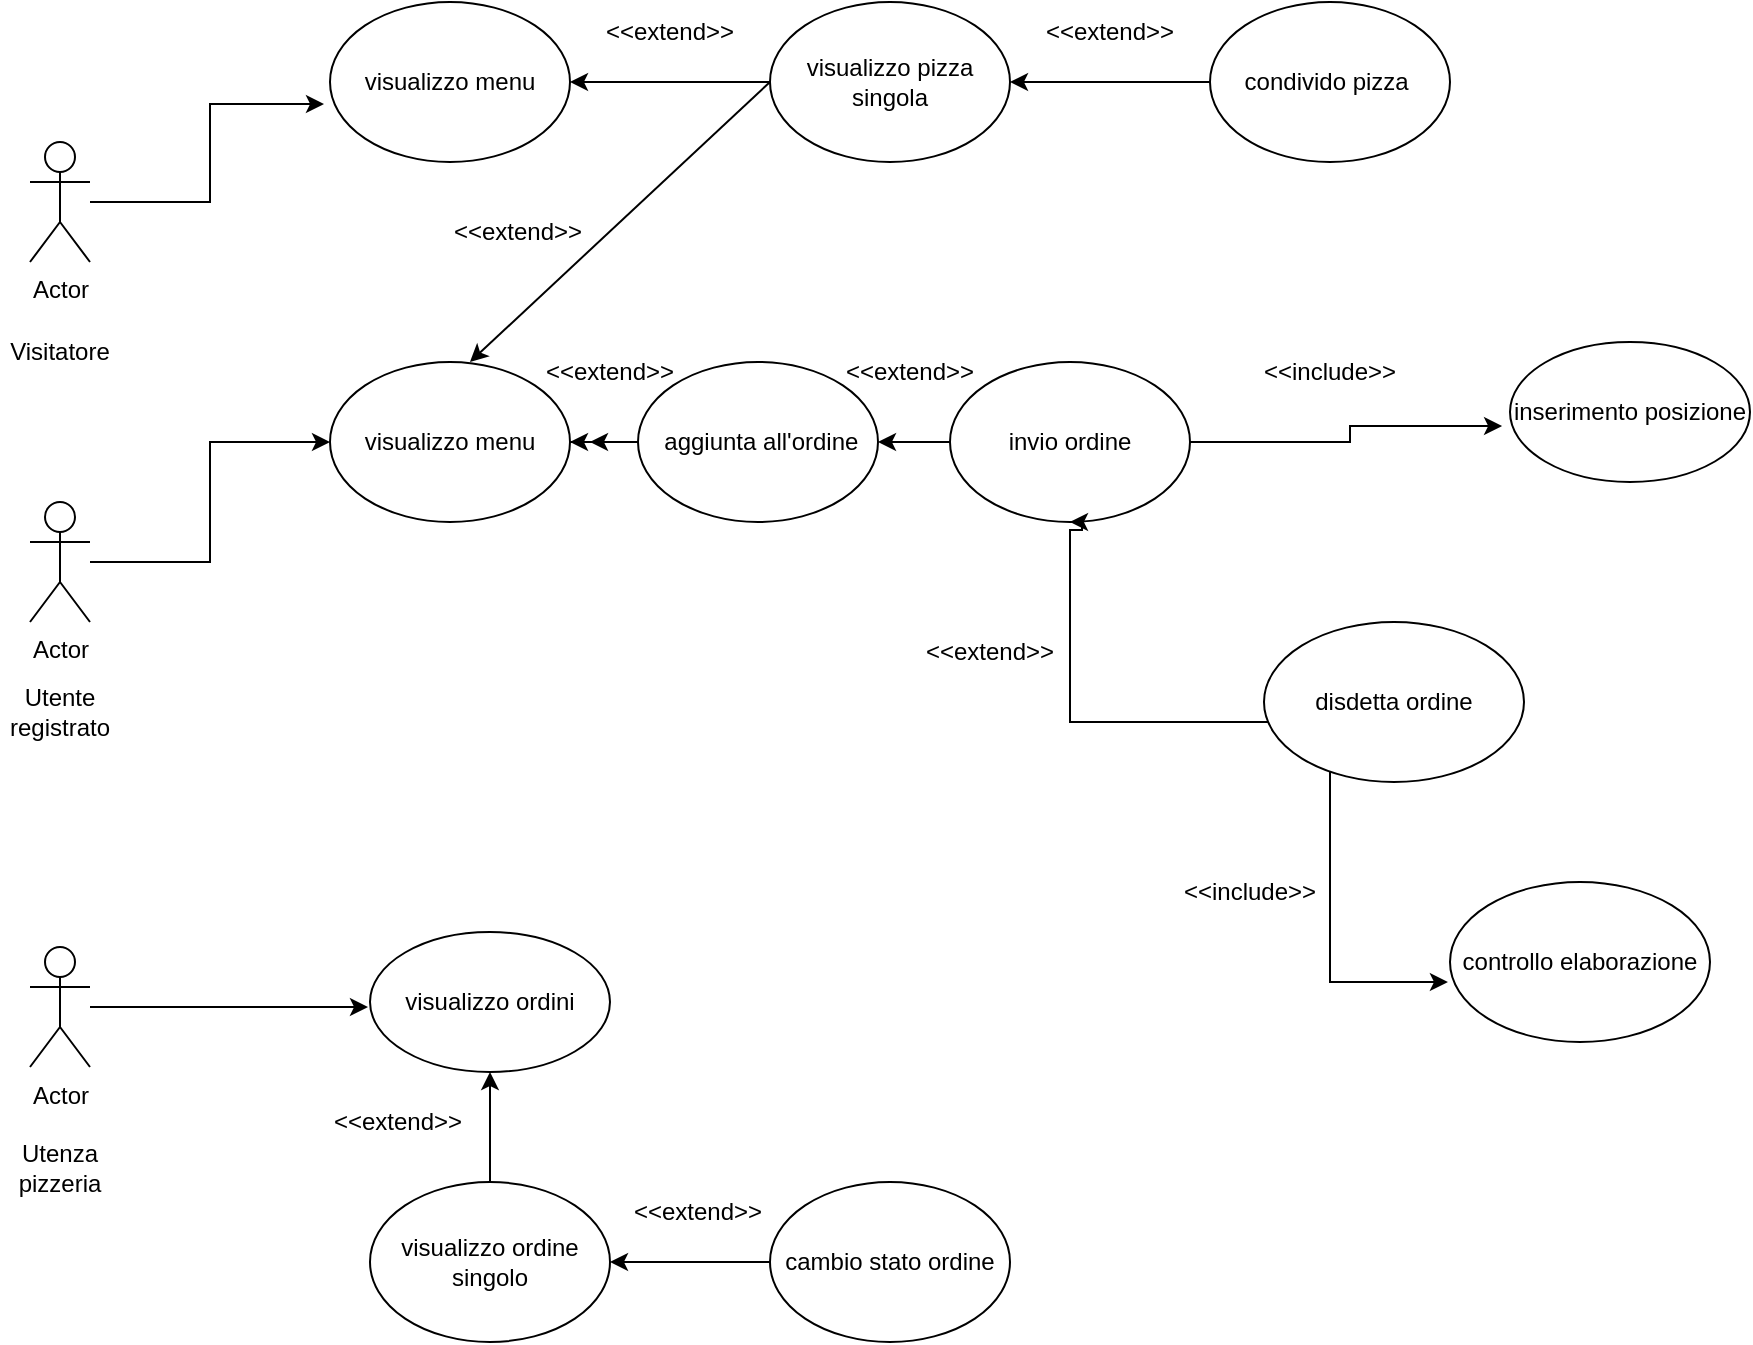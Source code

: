 <mxfile version="17.3.0" type="device"><diagram id="aEVShQzoaq8Jo0g6-nZq" name="Page-1"><mxGraphModel dx="1662" dy="762" grid="1" gridSize="10" guides="1" tooltips="1" connect="1" arrows="1" fold="1" page="1" pageScale="1" pageWidth="827" pageHeight="1169" math="0" shadow="0"><root><mxCell id="0"/><mxCell id="1" parent="0"/><mxCell id="P2emmKZM9mWbL7NzvQLk-14" style="edgeStyle=orthogonalEdgeStyle;rounded=0;orthogonalLoop=1;jettySize=auto;html=1;entryX=-0.025;entryY=0.638;entryDx=0;entryDy=0;entryPerimeter=0;" parent="1" source="P2emmKZM9mWbL7NzvQLk-1" target="P2emmKZM9mWbL7NzvQLk-6" edge="1"><mxGeometry relative="1" as="geometry"/></mxCell><mxCell id="P2emmKZM9mWbL7NzvQLk-1" value="Actor" style="shape=umlActor;verticalLabelPosition=bottom;verticalAlign=top;outlineConnect=0;html=1;" parent="1" vertex="1"><mxGeometry x="140" y="110" width="30" height="60" as="geometry"/></mxCell><mxCell id="P2emmKZM9mWbL7NzvQLk-22" style="edgeStyle=orthogonalEdgeStyle;rounded=0;orthogonalLoop=1;jettySize=auto;html=1;entryX=0;entryY=0.5;entryDx=0;entryDy=0;" parent="1" source="P2emmKZM9mWbL7NzvQLk-2" target="P2emmKZM9mWbL7NzvQLk-19" edge="1"><mxGeometry relative="1" as="geometry"/></mxCell><mxCell id="P2emmKZM9mWbL7NzvQLk-2" value="Actor" style="shape=umlActor;verticalLabelPosition=bottom;verticalAlign=top;html=1;outlineConnect=0;" parent="1" vertex="1"><mxGeometry x="140" y="290" width="30" height="60" as="geometry"/></mxCell><mxCell id="P2emmKZM9mWbL7NzvQLk-6" value="visualizzo menu" style="ellipse;whiteSpace=wrap;html=1;" parent="1" vertex="1"><mxGeometry x="290" y="40" width="120" height="80" as="geometry"/></mxCell><mxCell id="P2emmKZM9mWbL7NzvQLk-12" style="edgeStyle=orthogonalEdgeStyle;rounded=0;orthogonalLoop=1;jettySize=auto;html=1;entryX=1;entryY=0.5;entryDx=0;entryDy=0;" parent="1" source="P2emmKZM9mWbL7NzvQLk-7" target="P2emmKZM9mWbL7NzvQLk-6" edge="1"><mxGeometry relative="1" as="geometry"/></mxCell><mxCell id="P2emmKZM9mWbL7NzvQLk-7" value="visualizzo pizza singola" style="ellipse;whiteSpace=wrap;html=1;" parent="1" vertex="1"><mxGeometry x="510" y="40" width="120" height="80" as="geometry"/></mxCell><mxCell id="P2emmKZM9mWbL7NzvQLk-17" style="edgeStyle=orthogonalEdgeStyle;rounded=0;orthogonalLoop=1;jettySize=auto;html=1;entryX=-0.033;entryY=0.6;entryDx=0;entryDy=0;entryPerimeter=0;" parent="1" source="P2emmKZM9mWbL7NzvQLk-8" target="P2emmKZM9mWbL7NzvQLk-15" edge="1"><mxGeometry relative="1" as="geometry"/></mxCell><mxCell id="P2emmKZM9mWbL7NzvQLk-52" value="" style="edgeStyle=orthogonalEdgeStyle;rounded=0;orthogonalLoop=1;jettySize=auto;html=1;" parent="1" source="P2emmKZM9mWbL7NzvQLk-8" target="P2emmKZM9mWbL7NzvQLk-50" edge="1"><mxGeometry relative="1" as="geometry"/></mxCell><mxCell id="P2emmKZM9mWbL7NzvQLk-8" value="invio ordine" style="ellipse;whiteSpace=wrap;html=1;" parent="1" vertex="1"><mxGeometry x="600" y="220" width="120" height="80" as="geometry"/></mxCell><mxCell id="P2emmKZM9mWbL7NzvQLk-13" value="&amp;lt;&amp;lt;extend&amp;gt;&amp;gt;" style="text;html=1;strokeColor=none;fillColor=none;align=center;verticalAlign=middle;whiteSpace=wrap;rounded=0;" parent="1" vertex="1"><mxGeometry x="430" y="40" width="60" height="30" as="geometry"/></mxCell><mxCell id="P2emmKZM9mWbL7NzvQLk-15" value="inserimento posizione" style="ellipse;whiteSpace=wrap;html=1;" parent="1" vertex="1"><mxGeometry x="880" y="210" width="120" height="70" as="geometry"/></mxCell><mxCell id="P2emmKZM9mWbL7NzvQLk-18" value="&amp;lt;&amp;lt;include&amp;gt;&amp;gt;" style="text;html=1;strokeColor=none;fillColor=none;align=center;verticalAlign=middle;whiteSpace=wrap;rounded=0;" parent="1" vertex="1"><mxGeometry x="760" y="210" width="60" height="30" as="geometry"/></mxCell><mxCell id="P2emmKZM9mWbL7NzvQLk-49" style="edgeStyle=orthogonalEdgeStyle;rounded=0;orthogonalLoop=1;jettySize=auto;html=1;" parent="1" source="P2emmKZM9mWbL7NzvQLk-19" edge="1"><mxGeometry relative="1" as="geometry"><mxPoint x="420" y="260" as="targetPoint"/></mxGeometry></mxCell><mxCell id="P2emmKZM9mWbL7NzvQLk-19" value="visualizzo menu" style="ellipse;whiteSpace=wrap;html=1;" parent="1" vertex="1"><mxGeometry x="290" y="220" width="120" height="80" as="geometry"/></mxCell><mxCell id="P2emmKZM9mWbL7NzvQLk-21" value="" style="endArrow=classic;html=1;rounded=0;exitX=0;exitY=0.5;exitDx=0;exitDy=0;" parent="1" source="P2emmKZM9mWbL7NzvQLk-7" edge="1"><mxGeometry width="50" height="50" relative="1" as="geometry"><mxPoint x="390" y="420" as="sourcePoint"/><mxPoint x="360" y="220" as="targetPoint"/></mxGeometry></mxCell><mxCell id="P2emmKZM9mWbL7NzvQLk-25" value="&amp;lt;&amp;lt;extend&amp;gt;&amp;gt;" style="text;html=1;strokeColor=none;fillColor=none;align=center;verticalAlign=middle;whiteSpace=wrap;rounded=0;" parent="1" vertex="1"><mxGeometry x="400" y="210" width="60" height="30" as="geometry"/></mxCell><mxCell id="P2emmKZM9mWbL7NzvQLk-27" value="controllo elaborazione" style="ellipse;whiteSpace=wrap;html=1;" parent="1" vertex="1"><mxGeometry x="850" y="480" width="130" height="80" as="geometry"/></mxCell><mxCell id="P2emmKZM9mWbL7NzvQLk-29" value="&amp;lt;&amp;lt;include&amp;gt;&amp;gt;" style="text;html=1;strokeColor=none;fillColor=none;align=center;verticalAlign=middle;whiteSpace=wrap;rounded=0;" parent="1" vertex="1"><mxGeometry x="720" y="470" width="60" height="30" as="geometry"/></mxCell><mxCell id="P2emmKZM9mWbL7NzvQLk-31" style="edgeStyle=orthogonalEdgeStyle;rounded=0;orthogonalLoop=1;jettySize=auto;html=1;" parent="1" source="P2emmKZM9mWbL7NzvQLk-30" edge="1"><mxGeometry relative="1" as="geometry"><mxPoint x="660" y="300" as="targetPoint"/><Array as="points"><mxPoint x="660" y="400"/><mxPoint x="660" y="304"/><mxPoint x="666" y="304"/></Array></mxGeometry></mxCell><mxCell id="P2emmKZM9mWbL7NzvQLk-35" style="edgeStyle=orthogonalEdgeStyle;rounded=0;orthogonalLoop=1;jettySize=auto;html=1;entryX=-0.008;entryY=0.625;entryDx=0;entryDy=0;entryPerimeter=0;" parent="1" source="P2emmKZM9mWbL7NzvQLk-30" target="P2emmKZM9mWbL7NzvQLk-27" edge="1"><mxGeometry relative="1" as="geometry"><mxPoint x="640" y="510" as="targetPoint"/><Array as="points"><mxPoint x="790" y="530"/></Array></mxGeometry></mxCell><mxCell id="P2emmKZM9mWbL7NzvQLk-30" value="disdetta ordine" style="ellipse;whiteSpace=wrap;html=1;" parent="1" vertex="1"><mxGeometry x="757" y="350" width="130" height="80" as="geometry"/></mxCell><mxCell id="P2emmKZM9mWbL7NzvQLk-32" value="&amp;lt;&amp;lt;extend&amp;gt;&amp;gt;" style="text;html=1;strokeColor=none;fillColor=none;align=center;verticalAlign=middle;whiteSpace=wrap;rounded=0;" parent="1" vertex="1"><mxGeometry x="590" y="350" width="60" height="30" as="geometry"/></mxCell><mxCell id="P2emmKZM9mWbL7NzvQLk-40" value="Visitatore" style="text;html=1;strokeColor=none;fillColor=none;align=center;verticalAlign=middle;whiteSpace=wrap;rounded=0;" parent="1" vertex="1"><mxGeometry x="125" y="200" width="60" height="30" as="geometry"/></mxCell><mxCell id="P2emmKZM9mWbL7NzvQLk-41" value="Utente registrato" style="text;html=1;strokeColor=none;fillColor=none;align=center;verticalAlign=middle;whiteSpace=wrap;rounded=0;" parent="1" vertex="1"><mxGeometry x="125" y="380" width="60" height="30" as="geometry"/></mxCell><mxCell id="P2emmKZM9mWbL7NzvQLk-45" value="&amp;lt;&amp;lt;extend&amp;gt;&amp;gt;" style="text;html=1;strokeColor=none;fillColor=none;align=center;verticalAlign=middle;whiteSpace=wrap;rounded=0;" parent="1" vertex="1"><mxGeometry x="354" y="140" width="60" height="30" as="geometry"/></mxCell><mxCell id="P2emmKZM9mWbL7NzvQLk-47" style="edgeStyle=orthogonalEdgeStyle;rounded=0;orthogonalLoop=1;jettySize=auto;html=1;entryX=1;entryY=0.5;entryDx=0;entryDy=0;" parent="1" source="P2emmKZM9mWbL7NzvQLk-46" target="P2emmKZM9mWbL7NzvQLk-7" edge="1"><mxGeometry relative="1" as="geometry"/></mxCell><mxCell id="P2emmKZM9mWbL7NzvQLk-46" value="condivido pizza&amp;nbsp;" style="ellipse;whiteSpace=wrap;html=1;" parent="1" vertex="1"><mxGeometry x="730" y="40" width="120" height="80" as="geometry"/></mxCell><mxCell id="P2emmKZM9mWbL7NzvQLk-48" value="&amp;lt;&amp;lt;extend&amp;gt;&amp;gt;" style="text;html=1;strokeColor=none;fillColor=none;align=center;verticalAlign=middle;whiteSpace=wrap;rounded=0;" parent="1" vertex="1"><mxGeometry x="650" y="40" width="60" height="30" as="geometry"/></mxCell><mxCell id="P2emmKZM9mWbL7NzvQLk-51" style="edgeStyle=orthogonalEdgeStyle;rounded=0;orthogonalLoop=1;jettySize=auto;html=1;entryX=1;entryY=0.5;entryDx=0;entryDy=0;" parent="1" source="P2emmKZM9mWbL7NzvQLk-50" target="P2emmKZM9mWbL7NzvQLk-19" edge="1"><mxGeometry relative="1" as="geometry"/></mxCell><mxCell id="P2emmKZM9mWbL7NzvQLk-50" value="&amp;nbsp;aggiunta all'ordine" style="ellipse;whiteSpace=wrap;html=1;" parent="1" vertex="1"><mxGeometry x="444" y="220" width="120" height="80" as="geometry"/></mxCell><mxCell id="P2emmKZM9mWbL7NzvQLk-53" value="&amp;lt;&amp;lt;extend&amp;gt;&amp;gt;" style="text;html=1;strokeColor=none;fillColor=none;align=center;verticalAlign=middle;whiteSpace=wrap;rounded=0;" parent="1" vertex="1"><mxGeometry x="550" y="210" width="60" height="30" as="geometry"/></mxCell><mxCell id="CqcmfuQUIfna9S4ok_SF-1" style="edgeStyle=orthogonalEdgeStyle;rounded=0;orthogonalLoop=1;jettySize=auto;html=1;entryX=0;entryY=0.5;entryDx=0;entryDy=0;" edge="1" parent="1" source="CqcmfuQUIfna9S4ok_SF-2"><mxGeometry relative="1" as="geometry"><mxPoint x="309" y="542.5" as="targetPoint"/></mxGeometry></mxCell><mxCell id="CqcmfuQUIfna9S4ok_SF-2" value="Actor" style="shape=umlActor;verticalLabelPosition=bottom;verticalAlign=top;html=1;outlineConnect=0;" vertex="1" parent="1"><mxGeometry x="140" y="512.5" width="30" height="60" as="geometry"/></mxCell><mxCell id="CqcmfuQUIfna9S4ok_SF-3" value="visualizzo ordini" style="ellipse;whiteSpace=wrap;html=1;" vertex="1" parent="1"><mxGeometry x="310" y="505" width="120" height="70" as="geometry"/></mxCell><mxCell id="CqcmfuQUIfna9S4ok_SF-4" style="edgeStyle=orthogonalEdgeStyle;rounded=0;orthogonalLoop=1;jettySize=auto;html=1;entryX=1;entryY=0.5;entryDx=0;entryDy=0;" edge="1" parent="1" source="CqcmfuQUIfna9S4ok_SF-5" target="CqcmfuQUIfna9S4ok_SF-7"><mxGeometry relative="1" as="geometry"/></mxCell><mxCell id="CqcmfuQUIfna9S4ok_SF-5" value="cambio stato ordine" style="ellipse;whiteSpace=wrap;html=1;" vertex="1" parent="1"><mxGeometry x="510" y="630" width="120" height="80" as="geometry"/></mxCell><mxCell id="CqcmfuQUIfna9S4ok_SF-6" style="edgeStyle=orthogonalEdgeStyle;rounded=0;orthogonalLoop=1;jettySize=auto;html=1;entryX=0.5;entryY=1;entryDx=0;entryDy=0;" edge="1" parent="1" source="CqcmfuQUIfna9S4ok_SF-7" target="CqcmfuQUIfna9S4ok_SF-3"><mxGeometry relative="1" as="geometry"/></mxCell><mxCell id="CqcmfuQUIfna9S4ok_SF-7" value="visualizzo ordine singolo" style="ellipse;whiteSpace=wrap;html=1;" vertex="1" parent="1"><mxGeometry x="310" y="630" width="120" height="80" as="geometry"/></mxCell><mxCell id="CqcmfuQUIfna9S4ok_SF-8" value="&amp;lt;&amp;lt;extend&amp;gt;&amp;gt;" style="text;html=1;strokeColor=none;fillColor=none;align=center;verticalAlign=middle;whiteSpace=wrap;rounded=0;" vertex="1" parent="1"><mxGeometry x="294" y="584.5" width="60" height="30" as="geometry"/></mxCell><mxCell id="CqcmfuQUIfna9S4ok_SF-9" value="&amp;lt;&amp;lt;extend&amp;gt;&amp;gt;" style="text;html=1;strokeColor=none;fillColor=none;align=center;verticalAlign=middle;whiteSpace=wrap;rounded=0;" vertex="1" parent="1"><mxGeometry x="444" y="630" width="60" height="30" as="geometry"/></mxCell><mxCell id="CqcmfuQUIfna9S4ok_SF-10" value="Utenza pizzeria" style="text;html=1;strokeColor=none;fillColor=none;align=center;verticalAlign=middle;whiteSpace=wrap;rounded=0;" vertex="1" parent="1"><mxGeometry x="125" y="607.5" width="60" height="30" as="geometry"/></mxCell></root></mxGraphModel></diagram></mxfile>